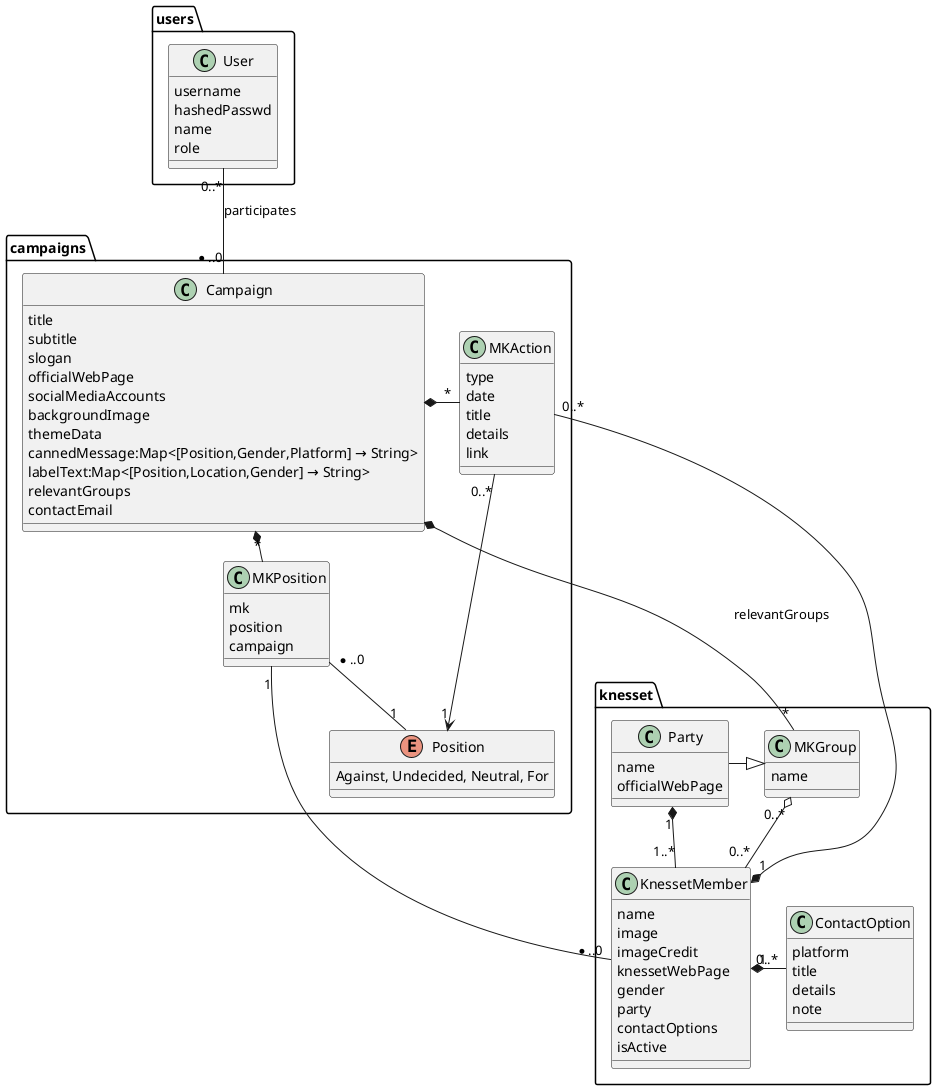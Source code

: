 @startuml

package knesset {

  class KnessetMember {
    name
    image
    imageCredit
    knessetWebPage
    gender
    party
    contactOptions
    isActive
  }

  class ContactOption {
    platform
    title
    details
    note
  }

  class Party {
    name
    officialWebPage
  }

  class MKGroup {
    name
  }

  KnessetMember "1" *- "0..*" ContactOption
  Party "1" *- "1..*" KnessetMember
  MKGroup "0..*" o-- "0..*" KnessetMember
  Party -|> MKGroup
}

package campaigns {
  class Campaign {
    title
    subtitle
    slogan
    officialWebPage
    socialMediaAccounts
    backgroundImage
    themeData
    cannedMessage:Map<[Position,Gender,Platform] → String>
    labelText:Map<[Position,Location,Gender] → String>
    relevantGroups
    contactEmail
  }

  enum Position {
    Against, Undecided, Neutral, For
  }

  class MKPosition {
    mk
    position
    campaign
  }

  class MKAction {
    type
    date
    title
    details
    link
  }

  MKPosition "*..0" - "1" Position
}

package users {
  class User {
    username
    hashedPasswd
    name
    role
  }
}

User "0..*" -- "*..0" Campaign: participates
MKPosition "1" -- "*..0" KnessetMember
MKAction "0..*" --* "1" KnessetMember
MKAction "0..*" --> "1" Position

Campaign *- "*" MKAction
Campaign *- "*" MKPosition
Campaign *-- "*" MKGroup: relevantGroups
@enduml
